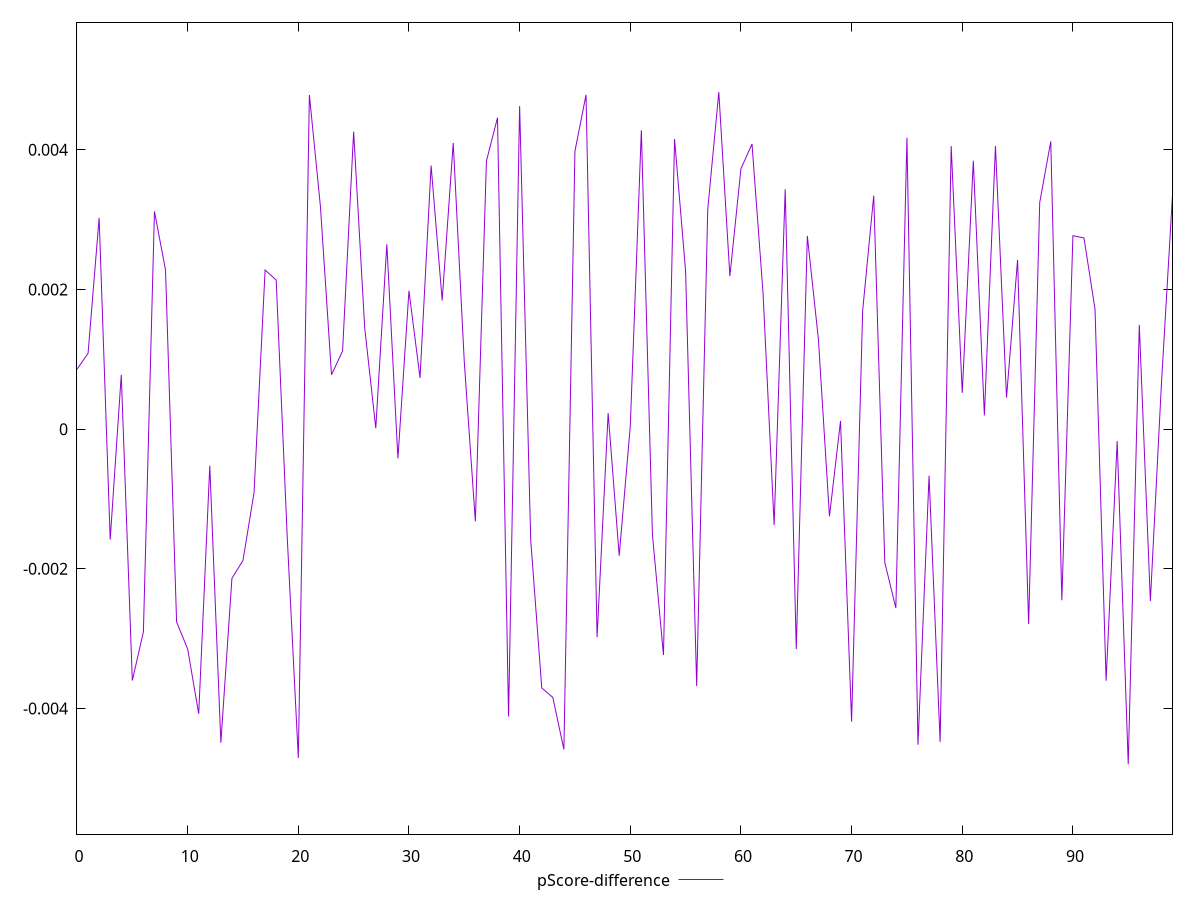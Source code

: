 reset

$pScoreDifference <<EOF
0 0.0008569092593240235
1 0.0010855692686583818
2 0.003026023562768987
3 -0.0015821299831056401
4 0.0007775367266753073
5 -0.0036002727865149242
6 -0.0029024983462306135
7 0.003117983968370097
8 0.002279242254558167
9 -0.002762212501685901
10 -0.003148629360977373
11 -0.004076437311382686
12 -0.0005246441906763266
13 -0.004490884687914254
14 -0.002137535584162631
15 -0.00188018465119566
16 -0.0009081800110620764
17 0.002279242254558167
18 0.0021353629405668206
19 -0.0015523493227468377
20 -0.0047098667309586895
21 0.0047864157008111925
22 0.0031854297364635187
23 0.0007790127476017539
24 0.0011186123699338246
25 0.004261184533691453
26 0.0014513404301364496
27 0.000013375143723293181
28 0.0026469334897939456
29 -0.0004185449765084781
30 0.0019814082802847577
31 0.0007342354837640008
32 0.0037752602199969676
33 0.0018436512534437677
34 0.004099358780799256
35 0.0009591555599228196
36 -0.0013201214867211153
37 0.0038400114912698347
38 0.004459880359049706
39 -0.004116401889199095
40 0.004628086314518387
41 -0.0015821299831056401
42 -0.003706402241874185
43 -0.0038434268786609604
44 -0.00458697541519304
45 0.00398163413892666
46 0.00478788139251346
47 -0.0029795277715971014
48 0.00022950246611314062
49 -0.0018122273383896492
50 0.00004258086064901079
51 0.00428049526834301
52 -0.0015069541711561496
53 -0.0032353037429795894
54 0.004154556143336263
55 0.0022596565037776295
56 -0.0036796720017286955
57 0.003146078555783083
58 0.004826973663219027
59 0.0021906653837374668
60 0.0037291469408107236
61 0.00408381112781564
62 0.0019430941628256204
63 -0.001373955678336869
64 0.0034369253774117012
65 -0.003150607514104342
66 0.0027672543085997536
67 0.0012886866061792568
68 -0.0012493217998485462
69 0.0001168301345195466
70 -0.004189899064788727
71 0.0016971029424970585
72 0.0033446694890126305
73 -0.0019090014087326246
74 -0.0025624003096647585
75 0.004173216859701845
76 -0.004520953631620972
77 -0.0006667336773582555
78 -0.004479907296249697
79 0.004054984955256691
80 0.0005193419095180785
81 0.003843465332680207
82 0.00019584608387035463
83 0.004054984955256691
84 0.000451399538478392
85 0.0024254930449785217
86 -0.0027911468965624575
87 0.0032438082232886245
88 0.004121406029698904
89 -0.002450691428147578
90 0.0027706010388297564
91 0.0027388658240004027
92 0.0017177902532591327
93 -0.0036028826461077523
94 -0.00017131768548694915
95 -0.004800473594638421
96 0.0014945396325468652
97 -0.002461646842919274
98 0.0006498975370612392
99 0.0033518001951966525
EOF

set key outside below
set xrange [0:99]
set yrange [-0.005800473594638421:0.005826973663219027]
set trange [-0.005800473594638421:0.005826973663219027]
set terminal svg size 640, 500 enhanced background rgb 'white'
set output "reprap/estimated-input-latency/samples/pages/pScore-difference/values.svg"

plot $pScoreDifference title "pScore-difference" with line

reset
